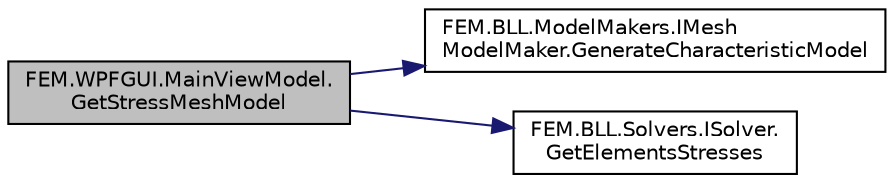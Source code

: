 digraph "FEM.WPFGUI.MainViewModel.GetStressMeshModel"
{
 // LATEX_PDF_SIZE
  edge [fontname="Helvetica",fontsize="10",labelfontname="Helvetica",labelfontsize="10"];
  node [fontname="Helvetica",fontsize="10",shape=record];
  rankdir="LR";
  Node1 [label="FEM.WPFGUI.MainViewModel.\lGetStressMeshModel",height=0.2,width=0.4,color="black", fillcolor="grey75", style="filled", fontcolor="black",tooltip=" "];
  Node1 -> Node2 [color="midnightblue",fontsize="10",style="solid"];
  Node2 [label="FEM.BLL.ModelMakers.IMesh\lModelMaker.GenerateCharacteristicModel",height=0.2,width=0.4,color="black", fillcolor="white", style="filled",URL="$interface_f_e_m_1_1_b_l_l_1_1_model_makers_1_1_i_mesh_model_maker.html#ad10b67671201efc1945018dc9b15916f",tooltip="Вычисляет модель с градиентным окрасом. Градиент показывает изменения характеристики элементов сетки"];
  Node1 -> Node3 [color="midnightblue",fontsize="10",style="solid"];
  Node3 [label="FEM.BLL.Solvers.ISolver.\lGetElementsStresses",height=0.2,width=0.4,color="black", fillcolor="white", style="filled",URL="$interface_f_e_m_1_1_b_l_l_1_1_solvers_1_1_i_solver.html#a0e4a455cfbf39dbebb44d97b30c8c1a5",tooltip="Вычисляет напряжения конечных элементов"];
}
